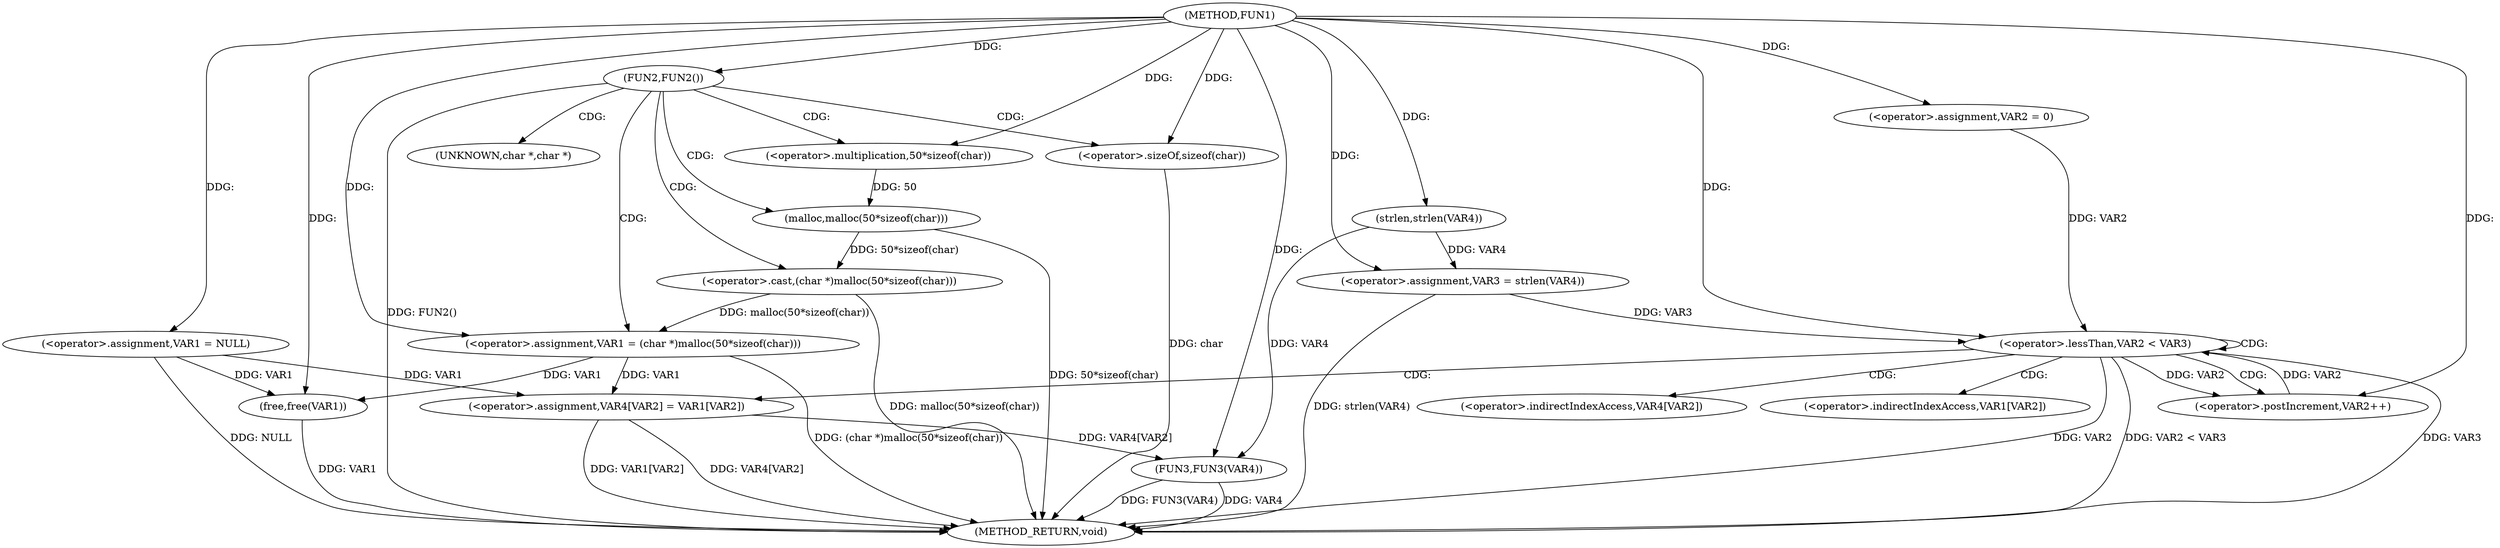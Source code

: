 digraph FUN1 {  
"1000100" [label = "(METHOD,FUN1)" ]
"1000147" [label = "(METHOD_RETURN,void)" ]
"1000103" [label = "(<operator>.assignment,VAR1 = NULL)" ]
"1000107" [label = "(FUN2,FUN2())" ]
"1000109" [label = "(<operator>.assignment,VAR1 = (char *)malloc(50*sizeof(char)))" ]
"1000111" [label = "(<operator>.cast,(char *)malloc(50*sizeof(char)))" ]
"1000113" [label = "(malloc,malloc(50*sizeof(char)))" ]
"1000114" [label = "(<operator>.multiplication,50*sizeof(char))" ]
"1000116" [label = "(<operator>.sizeOf,sizeof(char))" ]
"1000122" [label = "(<operator>.assignment,VAR3 = strlen(VAR4))" ]
"1000124" [label = "(strlen,strlen(VAR4))" ]
"1000127" [label = "(<operator>.assignment,VAR2 = 0)" ]
"1000130" [label = "(<operator>.lessThan,VAR2 < VAR3)" ]
"1000133" [label = "(<operator>.postIncrement,VAR2++)" ]
"1000136" [label = "(<operator>.assignment,VAR4[VAR2] = VAR1[VAR2])" ]
"1000143" [label = "(FUN3,FUN3(VAR4))" ]
"1000145" [label = "(free,free(VAR1))" ]
"1000112" [label = "(UNKNOWN,char *,char *)" ]
"1000137" [label = "(<operator>.indirectIndexAccess,VAR4[VAR2])" ]
"1000140" [label = "(<operator>.indirectIndexAccess,VAR1[VAR2])" ]
  "1000116" -> "1000147"  [ label = "DDG: char"] 
  "1000130" -> "1000147"  [ label = "DDG: VAR2 < VAR3"] 
  "1000107" -> "1000147"  [ label = "DDG: FUN2()"] 
  "1000103" -> "1000147"  [ label = "DDG: NULL"] 
  "1000113" -> "1000147"  [ label = "DDG: 50*sizeof(char)"] 
  "1000130" -> "1000147"  [ label = "DDG: VAR3"] 
  "1000136" -> "1000147"  [ label = "DDG: VAR1[VAR2]"] 
  "1000111" -> "1000147"  [ label = "DDG: malloc(50*sizeof(char))"] 
  "1000145" -> "1000147"  [ label = "DDG: VAR1"] 
  "1000143" -> "1000147"  [ label = "DDG: VAR4"] 
  "1000143" -> "1000147"  [ label = "DDG: FUN3(VAR4)"] 
  "1000109" -> "1000147"  [ label = "DDG: (char *)malloc(50*sizeof(char))"] 
  "1000136" -> "1000147"  [ label = "DDG: VAR4[VAR2]"] 
  "1000130" -> "1000147"  [ label = "DDG: VAR2"] 
  "1000122" -> "1000147"  [ label = "DDG: strlen(VAR4)"] 
  "1000100" -> "1000103"  [ label = "DDG: "] 
  "1000100" -> "1000107"  [ label = "DDG: "] 
  "1000111" -> "1000109"  [ label = "DDG: malloc(50*sizeof(char))"] 
  "1000100" -> "1000109"  [ label = "DDG: "] 
  "1000113" -> "1000111"  [ label = "DDG: 50*sizeof(char)"] 
  "1000114" -> "1000113"  [ label = "DDG: 50"] 
  "1000100" -> "1000114"  [ label = "DDG: "] 
  "1000100" -> "1000116"  [ label = "DDG: "] 
  "1000124" -> "1000122"  [ label = "DDG: VAR4"] 
  "1000100" -> "1000122"  [ label = "DDG: "] 
  "1000100" -> "1000124"  [ label = "DDG: "] 
  "1000100" -> "1000127"  [ label = "DDG: "] 
  "1000133" -> "1000130"  [ label = "DDG: VAR2"] 
  "1000127" -> "1000130"  [ label = "DDG: VAR2"] 
  "1000100" -> "1000130"  [ label = "DDG: "] 
  "1000122" -> "1000130"  [ label = "DDG: VAR3"] 
  "1000130" -> "1000133"  [ label = "DDG: VAR2"] 
  "1000100" -> "1000133"  [ label = "DDG: "] 
  "1000103" -> "1000136"  [ label = "DDG: VAR1"] 
  "1000109" -> "1000136"  [ label = "DDG: VAR1"] 
  "1000124" -> "1000143"  [ label = "DDG: VAR4"] 
  "1000136" -> "1000143"  [ label = "DDG: VAR4[VAR2]"] 
  "1000100" -> "1000143"  [ label = "DDG: "] 
  "1000103" -> "1000145"  [ label = "DDG: VAR1"] 
  "1000109" -> "1000145"  [ label = "DDG: VAR1"] 
  "1000100" -> "1000145"  [ label = "DDG: "] 
  "1000107" -> "1000109"  [ label = "CDG: "] 
  "1000107" -> "1000112"  [ label = "CDG: "] 
  "1000107" -> "1000116"  [ label = "CDG: "] 
  "1000107" -> "1000114"  [ label = "CDG: "] 
  "1000107" -> "1000113"  [ label = "CDG: "] 
  "1000107" -> "1000111"  [ label = "CDG: "] 
  "1000130" -> "1000137"  [ label = "CDG: "] 
  "1000130" -> "1000130"  [ label = "CDG: "] 
  "1000130" -> "1000133"  [ label = "CDG: "] 
  "1000130" -> "1000136"  [ label = "CDG: "] 
  "1000130" -> "1000140"  [ label = "CDG: "] 
}

